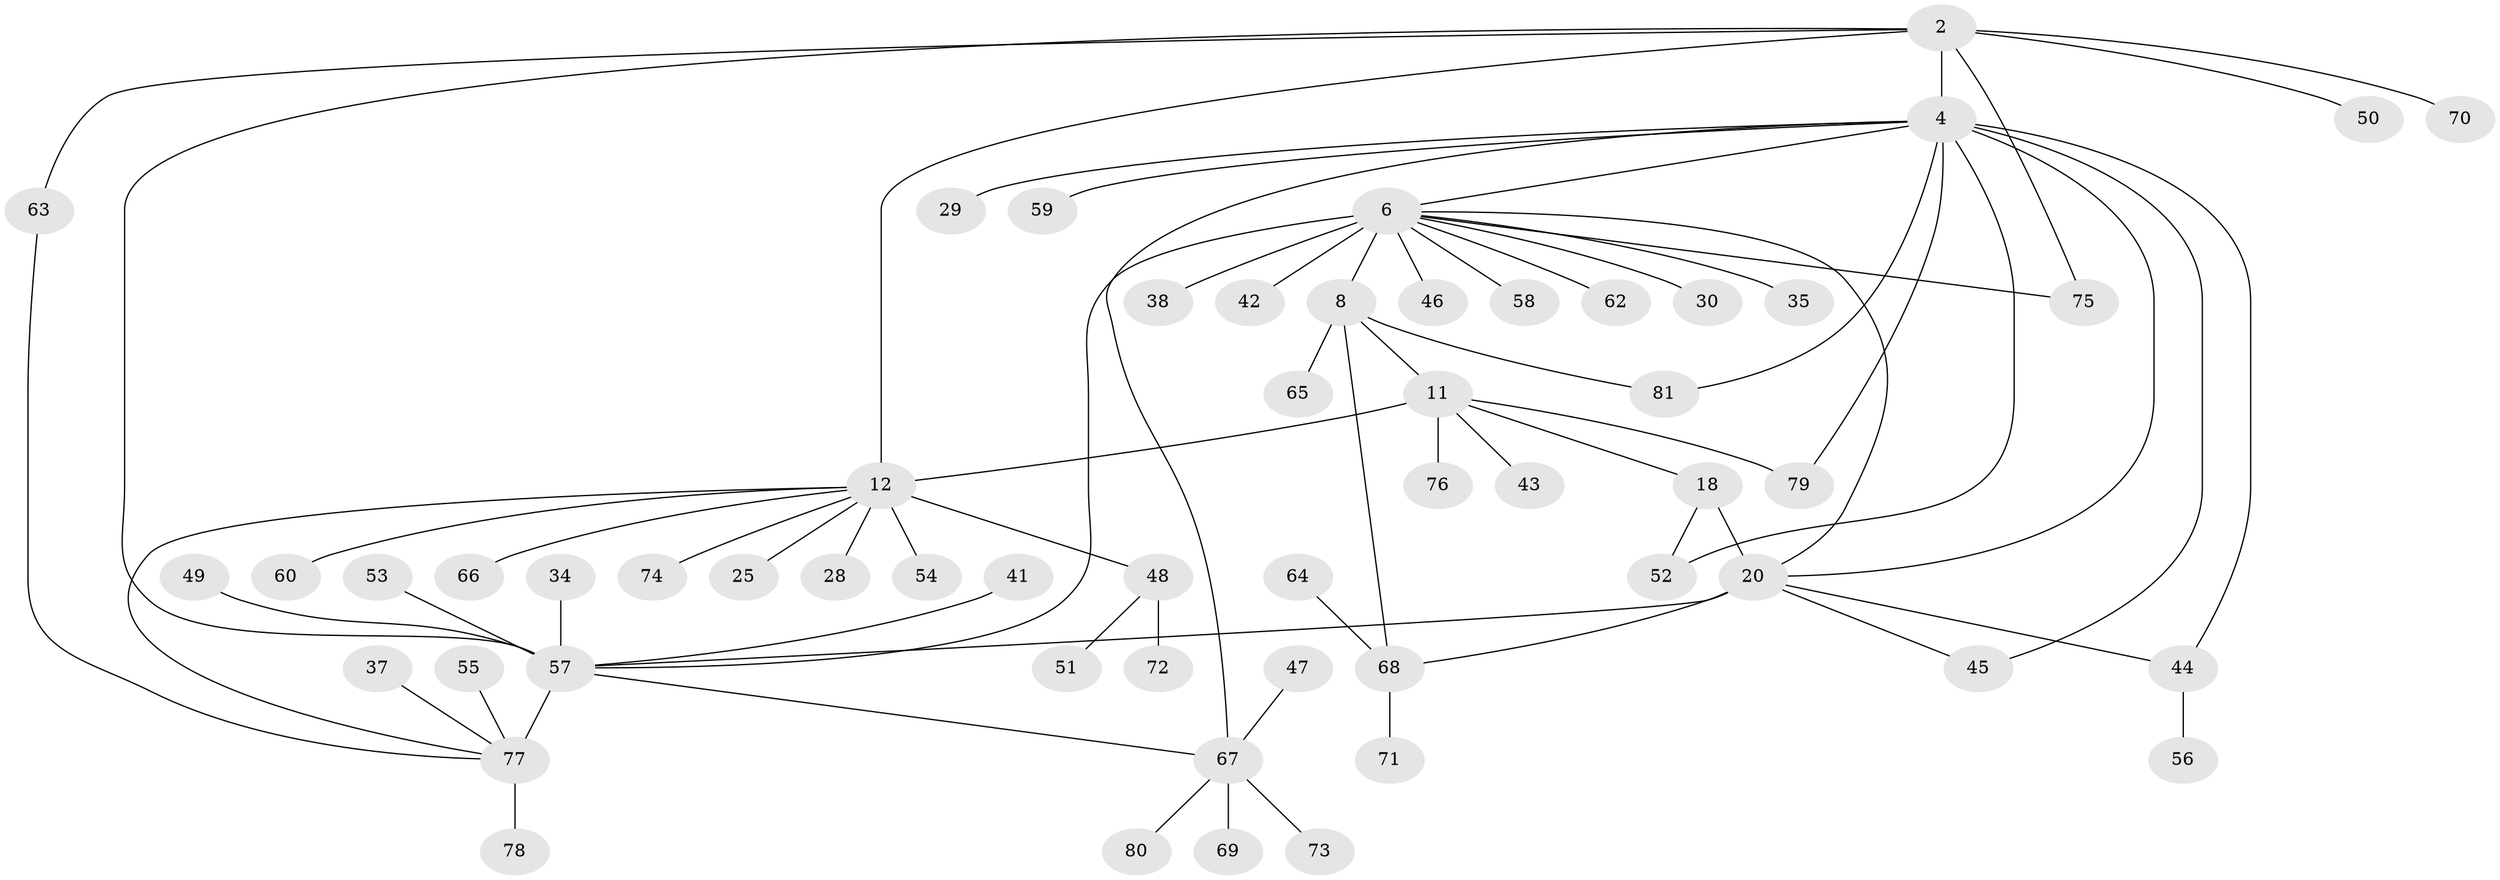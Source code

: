 // original degree distribution, {6: 0.04938271604938271, 8: 0.037037037037037035, 11: 0.012345679012345678, 7: 0.037037037037037035, 5: 0.08641975308641975, 12: 0.012345679012345678, 4: 0.037037037037037035, 3: 0.07407407407407407, 2: 0.1728395061728395, 1: 0.48148148148148145}
// Generated by graph-tools (version 1.1) at 2025/59/03/04/25 21:59:14]
// undirected, 56 vertices, 70 edges
graph export_dot {
graph [start="1"]
  node [color=gray90,style=filled];
  2 [super="+1"];
  4 [super="+3"];
  6 [super="+5"];
  8 [super="+7"];
  11 [super="+10"];
  12 [super="+9"];
  18 [super="+17"];
  20 [super="+19"];
  25;
  28;
  29;
  30;
  34;
  35;
  37;
  38 [super="+27"];
  41;
  42;
  43;
  44;
  45;
  46;
  47;
  48 [super="+21+23+33"];
  49;
  50;
  51;
  52;
  53;
  54;
  55;
  56;
  57 [super="+13"];
  58;
  59;
  60;
  62;
  63;
  64;
  65;
  66;
  67 [super="+36"];
  68 [super="+24+40"];
  69;
  70;
  71;
  72;
  73;
  74;
  75 [super="+26"];
  76;
  77 [super="+39+16"];
  78;
  79;
  80;
  81 [super="+61"];
  2 -- 4 [weight=4];
  2 -- 50;
  2 -- 63;
  2 -- 70;
  2 -- 75;
  2 -- 12;
  2 -- 57;
  4 -- 45;
  4 -- 52;
  4 -- 59;
  4 -- 67;
  4 -- 20;
  4 -- 44;
  4 -- 29;
  4 -- 79;
  4 -- 6;
  4 -- 81;
  6 -- 8 [weight=4];
  6 -- 20;
  6 -- 35;
  6 -- 46;
  6 -- 42;
  6 -- 30;
  6 -- 57 [weight=2];
  6 -- 58;
  6 -- 62;
  6 -- 75;
  6 -- 38;
  8 -- 65;
  8 -- 11;
  8 -- 68;
  8 -- 81;
  11 -- 12 [weight=4];
  11 -- 18;
  11 -- 43;
  11 -- 76;
  11 -- 79;
  12 -- 25;
  12 -- 54;
  12 -- 60;
  12 -- 66;
  12 -- 74;
  12 -- 28;
  12 -- 77;
  12 -- 48;
  18 -- 20 [weight=4];
  18 -- 52;
  20 -- 44;
  20 -- 45;
  20 -- 68;
  20 -- 57;
  34 -- 57;
  37 -- 77;
  41 -- 57;
  44 -- 56;
  47 -- 67;
  48 -- 51;
  48 -- 72;
  49 -- 57;
  53 -- 57;
  55 -- 77;
  57 -- 77 [weight=4];
  57 -- 67;
  63 -- 77;
  64 -- 68;
  67 -- 80;
  67 -- 69;
  67 -- 73;
  68 -- 71;
  77 -- 78;
}
